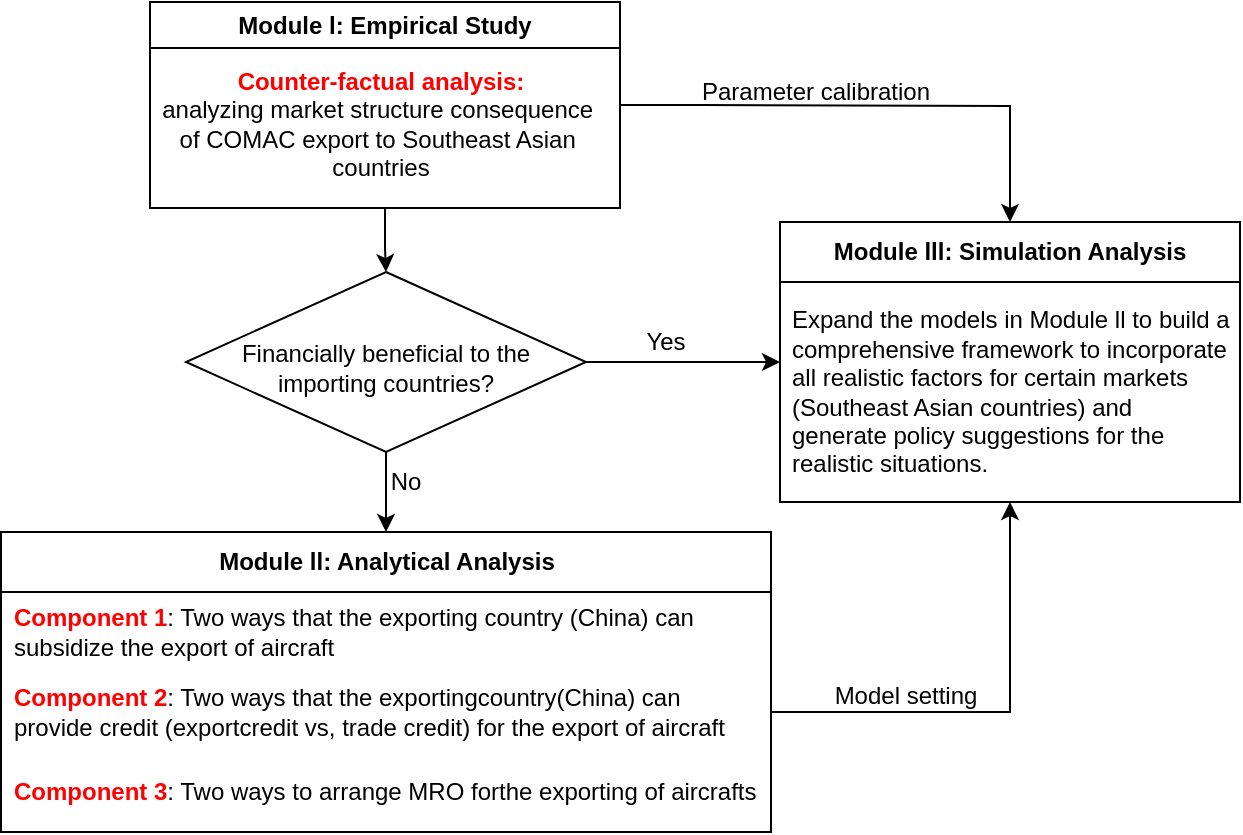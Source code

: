 <mxfile version="25.0.3">
  <diagram name="Page-1" id="bUY8VZHTXtS8tpVRDV9Z">
    <mxGraphModel dx="3134" dy="819" grid="1" gridSize="10" guides="1" tooltips="1" connect="1" arrows="1" fold="1" page="1" pageScale="1" pageWidth="850" pageHeight="1100" math="0" shadow="0">
      <root>
        <mxCell id="0" />
        <mxCell id="1" parent="0" />
        <mxCell id="ihivDM0cx8v0_Tw8rfpg-1" style="edgeStyle=orthogonalEdgeStyle;rounded=0;orthogonalLoop=1;jettySize=auto;html=1;entryX=0.5;entryY=0;entryDx=0;entryDy=0;" edge="1" parent="1" source="ihivDM0cx8v0_Tw8rfpg-2" target="ihivDM0cx8v0_Tw8rfpg-5">
          <mxGeometry relative="1" as="geometry" />
        </mxCell>
        <mxCell id="ihivDM0cx8v0_Tw8rfpg-2" value="Module l: Empirical Study" style="swimlane;whiteSpace=wrap;html=1;" vertex="1" parent="1">
          <mxGeometry x="-938" y="155" width="235" height="103" as="geometry" />
        </mxCell>
        <mxCell id="ihivDM0cx8v0_Tw8rfpg-3" value="&lt;b&gt;&lt;font color=&quot;#ff0000&quot;&gt;Counter-factual analysis:&lt;/font&gt;&lt;/b&gt;&lt;div&gt;analyzing market structure consequence&amp;nbsp;&lt;/div&gt;&lt;div&gt;of&amp;nbsp;&lt;span style=&quot;background-color: initial;&quot;&gt;COMAC export to Southeast Asian&amp;nbsp;&lt;/span&gt;&lt;/div&gt;&lt;div&gt;&lt;span style=&quot;background-color: initial;&quot;&gt;countries&lt;/span&gt;&lt;/div&gt;" style="text;html=1;align=center;verticalAlign=middle;resizable=0;points=[];autosize=1;strokeColor=none;fillColor=none;" vertex="1" parent="ihivDM0cx8v0_Tw8rfpg-2">
          <mxGeometry x="-5" y="26" width="240" height="70" as="geometry" />
        </mxCell>
        <mxCell id="ihivDM0cx8v0_Tw8rfpg-4" style="edgeStyle=orthogonalEdgeStyle;rounded=0;orthogonalLoop=1;jettySize=auto;html=1;entryX=0.5;entryY=0;entryDx=0;entryDy=0;" edge="1" parent="1" source="ihivDM0cx8v0_Tw8rfpg-5" target="ihivDM0cx8v0_Tw8rfpg-7">
          <mxGeometry relative="1" as="geometry" />
        </mxCell>
        <mxCell id="ihivDM0cx8v0_Tw8rfpg-5" value="" style="rhombus;whiteSpace=wrap;html=1;" vertex="1" parent="1">
          <mxGeometry x="-920" y="290" width="200" height="90" as="geometry" />
        </mxCell>
        <mxCell id="ihivDM0cx8v0_Tw8rfpg-6" value="Financially beneficial to the importing countries?" style="text;html=1;align=center;verticalAlign=middle;whiteSpace=wrap;rounded=0;" vertex="1" parent="1">
          <mxGeometry x="-915" y="313" width="190" height="50" as="geometry" />
        </mxCell>
        <mxCell id="ihivDM0cx8v0_Tw8rfpg-7" value="&lt;b&gt;Module ll: Analytical Analysis&lt;/b&gt;" style="swimlane;fontStyle=0;childLayout=stackLayout;horizontal=1;startSize=30;horizontalStack=0;resizeParent=1;resizeParentMax=0;resizeLast=0;collapsible=1;marginBottom=0;whiteSpace=wrap;html=1;" vertex="1" parent="1">
          <mxGeometry x="-1012.5" y="420" width="385" height="150" as="geometry" />
        </mxCell>
        <mxCell id="ihivDM0cx8v0_Tw8rfpg-8" value="&lt;b&gt;&lt;font color=&quot;#ff0000&quot;&gt;Component 1&lt;/font&gt;&lt;/b&gt;: Two ways that the exporting country (China) can subsidize the export of aircraft" style="text;strokeColor=none;fillColor=none;align=left;verticalAlign=middle;spacingLeft=4;spacingRight=4;overflow=hidden;points=[[0,0.5],[1,0.5]];portConstraint=eastwest;rotatable=0;whiteSpace=wrap;html=1;" vertex="1" parent="ihivDM0cx8v0_Tw8rfpg-7">
          <mxGeometry y="30" width="385" height="40" as="geometry" />
        </mxCell>
        <mxCell id="ihivDM0cx8v0_Tw8rfpg-9" value="&lt;b&gt;&lt;font color=&quot;#ff0000&quot;&gt;Component 2&lt;/font&gt;&lt;/b&gt;: Two ways that the exportingcountry(China) can provide credit (exportcredit vs, trade credit) for the export of aircraft" style="text;strokeColor=none;fillColor=none;align=left;verticalAlign=middle;spacingLeft=4;spacingRight=4;overflow=hidden;points=[[0,0.5],[1,0.5]];portConstraint=eastwest;rotatable=0;whiteSpace=wrap;html=1;" vertex="1" parent="ihivDM0cx8v0_Tw8rfpg-7">
          <mxGeometry y="70" width="385" height="40" as="geometry" />
        </mxCell>
        <mxCell id="ihivDM0cx8v0_Tw8rfpg-10" value="&lt;b&gt;&lt;font color=&quot;#ff0000&quot;&gt;Component 3&lt;/font&gt;&lt;/b&gt;: Two ways to arrange MRO forthe exporting of aircrafts" style="text;strokeColor=none;fillColor=none;align=left;verticalAlign=middle;spacingLeft=4;spacingRight=4;overflow=hidden;points=[[0,0.5],[1,0.5]];portConstraint=eastwest;rotatable=0;whiteSpace=wrap;html=1;" vertex="1" parent="ihivDM0cx8v0_Tw8rfpg-7">
          <mxGeometry y="110" width="385" height="40" as="geometry" />
        </mxCell>
        <mxCell id="ihivDM0cx8v0_Tw8rfpg-11" value="No" style="text;html=1;align=center;verticalAlign=middle;whiteSpace=wrap;rounded=0;" vertex="1" parent="1">
          <mxGeometry x="-840" y="380" width="60" height="30" as="geometry" />
        </mxCell>
        <mxCell id="ihivDM0cx8v0_Tw8rfpg-12" style="edgeStyle=orthogonalEdgeStyle;rounded=0;orthogonalLoop=1;jettySize=auto;html=1;exitX=1;exitY=0.5;exitDx=0;exitDy=0;" edge="1" parent="1" source="ihivDM0cx8v0_Tw8rfpg-2" target="ihivDM0cx8v0_Tw8rfpg-14">
          <mxGeometry relative="1" as="geometry">
            <Array as="points">
              <mxPoint x="-663" y="207" />
              <mxPoint x="-508" y="207" />
            </Array>
          </mxGeometry>
        </mxCell>
        <mxCell id="ihivDM0cx8v0_Tw8rfpg-13" style="edgeStyle=orthogonalEdgeStyle;rounded=0;orthogonalLoop=1;jettySize=auto;html=1;exitX=1;exitY=0.5;exitDx=0;exitDy=0;" edge="1" parent="1" source="ihivDM0cx8v0_Tw8rfpg-5" target="ihivDM0cx8v0_Tw8rfpg-14">
          <mxGeometry relative="1" as="geometry" />
        </mxCell>
        <mxCell id="ihivDM0cx8v0_Tw8rfpg-14" value="&lt;b&gt;Module lll: Simulation Analysis&lt;/b&gt;" style="swimlane;fontStyle=0;childLayout=stackLayout;horizontal=1;startSize=30;horizontalStack=0;resizeParent=1;resizeParentMax=0;resizeLast=0;collapsible=1;marginBottom=0;whiteSpace=wrap;html=1;" vertex="1" parent="1">
          <mxGeometry x="-623" y="265" width="230" height="140" as="geometry" />
        </mxCell>
        <mxCell id="ihivDM0cx8v0_Tw8rfpg-15" value="Expand the models in Module ll to build a comprehensive framework to incorporate all realistic factors for certain markets (Southeast Asian countries) and generate policy suggestions for the realistic situations." style="text;strokeColor=none;fillColor=none;align=left;verticalAlign=middle;spacingLeft=4;spacingRight=4;overflow=hidden;points=[[0,0.5],[1,0.5]];portConstraint=eastwest;rotatable=0;whiteSpace=wrap;html=1;" vertex="1" parent="ihivDM0cx8v0_Tw8rfpg-14">
          <mxGeometry y="30" width="230" height="110" as="geometry" />
        </mxCell>
        <mxCell id="ihivDM0cx8v0_Tw8rfpg-16" style="edgeStyle=orthogonalEdgeStyle;rounded=0;orthogonalLoop=1;jettySize=auto;html=1;exitX=1;exitY=0.5;exitDx=0;exitDy=0;" edge="1" parent="1" source="ihivDM0cx8v0_Tw8rfpg-9" target="ihivDM0cx8v0_Tw8rfpg-14">
          <mxGeometry relative="1" as="geometry" />
        </mxCell>
        <mxCell id="ihivDM0cx8v0_Tw8rfpg-17" value="Yes" style="text;html=1;align=center;verticalAlign=middle;whiteSpace=wrap;rounded=0;" vertex="1" parent="1">
          <mxGeometry x="-710" y="310" width="60" height="30" as="geometry" />
        </mxCell>
        <mxCell id="ihivDM0cx8v0_Tw8rfpg-18" value="Parameter calibration" style="text;html=1;align=center;verticalAlign=middle;whiteSpace=wrap;rounded=0;" vertex="1" parent="1">
          <mxGeometry x="-670" y="180" width="130" height="40" as="geometry" />
        </mxCell>
        <mxCell id="ihivDM0cx8v0_Tw8rfpg-19" value="Model setting" style="text;html=1;align=center;verticalAlign=middle;whiteSpace=wrap;rounded=0;" vertex="1" parent="1">
          <mxGeometry x="-600" y="487" width="80" height="30" as="geometry" />
        </mxCell>
      </root>
    </mxGraphModel>
  </diagram>
</mxfile>
